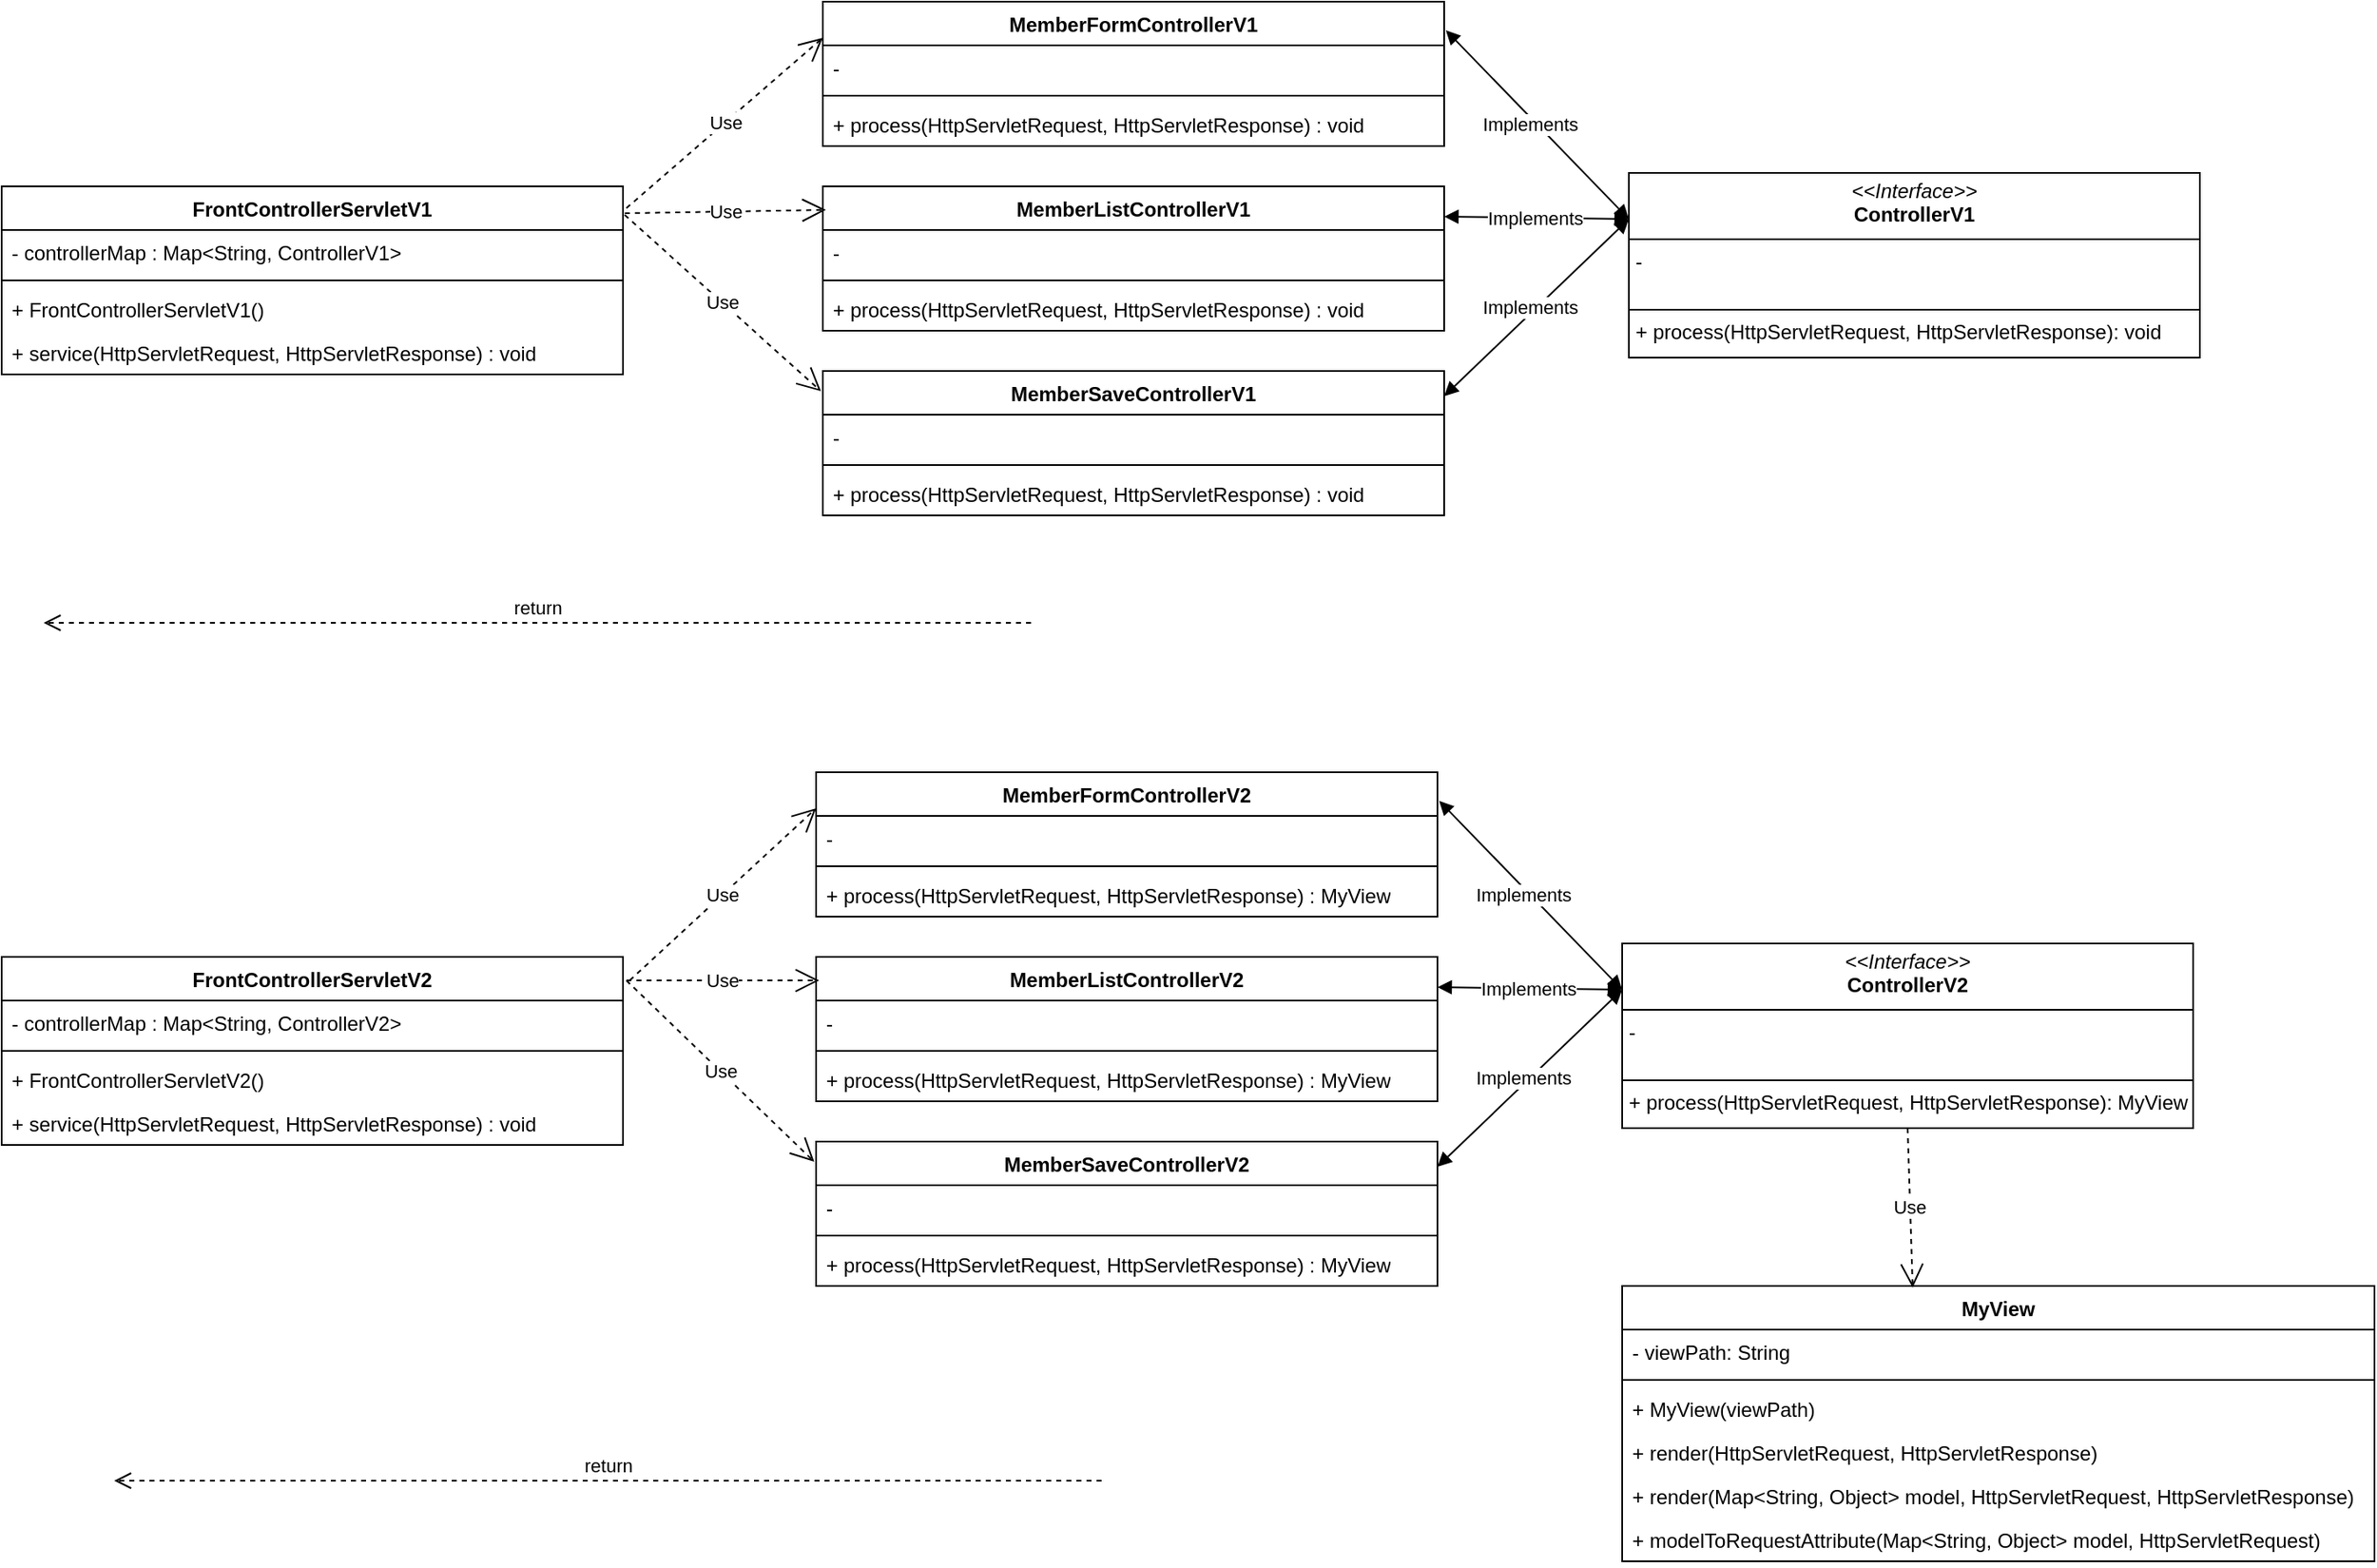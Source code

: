 <mxfile version="24.7.14">
  <diagram id="C5RBs43oDa-KdzZeNtuy" name="Page-1">
    <mxGraphModel dx="1434" dy="785" grid="0" gridSize="10" guides="1" tooltips="1" connect="1" arrows="1" fold="1" page="1" pageScale="1" pageWidth="827" pageHeight="1169" math="0" shadow="0">
      <root>
        <mxCell id="WIyWlLk6GJQsqaUBKTNV-0" />
        <mxCell id="WIyWlLk6GJQsqaUBKTNV-1" parent="WIyWlLk6GJQsqaUBKTNV-0" />
        <mxCell id="6cggbh9Jsr4U8usKFyKE-6" value="FrontControllerServletV1" style="swimlane;fontStyle=1;align=center;verticalAlign=top;childLayout=stackLayout;horizontal=1;startSize=26;horizontalStack=0;resizeParent=1;resizeParentMax=0;resizeLast=0;collapsible=1;marginBottom=0;whiteSpace=wrap;html=1;" vertex="1" parent="WIyWlLk6GJQsqaUBKTNV-1">
          <mxGeometry x="52" y="180" width="370" height="112" as="geometry" />
        </mxCell>
        <mxCell id="6cggbh9Jsr4U8usKFyKE-7" value="&lt;span style=&quot;text-wrap: nowrap;&quot;&gt;- controllerMap : Map&amp;lt;String, ControllerV1&amp;gt;&lt;/span&gt;" style="text;strokeColor=none;fillColor=none;align=left;verticalAlign=top;spacingLeft=4;spacingRight=4;overflow=hidden;rotatable=0;points=[[0,0.5],[1,0.5]];portConstraint=eastwest;whiteSpace=wrap;html=1;" vertex="1" parent="6cggbh9Jsr4U8usKFyKE-6">
          <mxGeometry y="26" width="370" height="26" as="geometry" />
        </mxCell>
        <mxCell id="6cggbh9Jsr4U8usKFyKE-8" value="" style="line;strokeWidth=1;fillColor=none;align=left;verticalAlign=middle;spacingTop=-1;spacingLeft=3;spacingRight=3;rotatable=0;labelPosition=right;points=[];portConstraint=eastwest;strokeColor=inherit;" vertex="1" parent="6cggbh9Jsr4U8usKFyKE-6">
          <mxGeometry y="52" width="370" height="8" as="geometry" />
        </mxCell>
        <mxCell id="6cggbh9Jsr4U8usKFyKE-11" value="&lt;span style=&quot;text-wrap: nowrap;&quot;&gt;+ FrontControllerServletV1()&lt;/span&gt;" style="text;strokeColor=none;fillColor=none;align=left;verticalAlign=top;spacingLeft=4;spacingRight=4;overflow=hidden;rotatable=0;points=[[0,0.5],[1,0.5]];portConstraint=eastwest;whiteSpace=wrap;html=1;" vertex="1" parent="6cggbh9Jsr4U8usKFyKE-6">
          <mxGeometry y="60" width="370" height="26" as="geometry" />
        </mxCell>
        <mxCell id="6cggbh9Jsr4U8usKFyKE-9" value="+ service(HttpServletRequest, HttpServletResponse) : void" style="text;strokeColor=none;fillColor=none;align=left;verticalAlign=top;spacingLeft=4;spacingRight=4;overflow=hidden;rotatable=0;points=[[0,0.5],[1,0.5]];portConstraint=eastwest;whiteSpace=wrap;html=1;" vertex="1" parent="6cggbh9Jsr4U8usKFyKE-6">
          <mxGeometry y="86" width="370" height="26" as="geometry" />
        </mxCell>
        <mxCell id="6cggbh9Jsr4U8usKFyKE-18" value="&lt;p style=&quot;margin:0px;margin-top:4px;text-align:center;&quot;&gt;&lt;i&gt;&amp;lt;&amp;lt;Interface&amp;gt;&amp;gt;&lt;/i&gt;&lt;br&gt;&lt;b&gt;ControllerV1&lt;/b&gt;&lt;/p&gt;&lt;hr size=&quot;1&quot; style=&quot;border-style:solid;&quot;&gt;&lt;p style=&quot;margin:0px;margin-left:4px;&quot;&gt;-&amp;nbsp;&lt;br&gt;&lt;br&gt;&lt;/p&gt;&lt;hr size=&quot;1&quot; style=&quot;border-style:solid;&quot;&gt;&lt;p style=&quot;margin:0px;margin-left:4px;&quot;&gt;+ process(HttpServletRequest, HttpServletResponse): void&lt;br&gt;&lt;/p&gt;" style="verticalAlign=top;align=left;overflow=fill;html=1;whiteSpace=wrap;" vertex="1" parent="WIyWlLk6GJQsqaUBKTNV-1">
          <mxGeometry x="1021" y="172" width="340" height="110" as="geometry" />
        </mxCell>
        <mxCell id="6cggbh9Jsr4U8usKFyKE-19" value="MemberFormControllerV1" style="swimlane;fontStyle=1;align=center;verticalAlign=top;childLayout=stackLayout;horizontal=1;startSize=26;horizontalStack=0;resizeParent=1;resizeParentMax=0;resizeLast=0;collapsible=1;marginBottom=0;whiteSpace=wrap;html=1;" vertex="1" parent="WIyWlLk6GJQsqaUBKTNV-1">
          <mxGeometry x="541" y="70" width="370" height="86" as="geometry" />
        </mxCell>
        <mxCell id="6cggbh9Jsr4U8usKFyKE-20" value="&lt;span style=&quot;text-wrap: nowrap;&quot;&gt;-&amp;nbsp;&lt;/span&gt;" style="text;strokeColor=none;fillColor=none;align=left;verticalAlign=top;spacingLeft=4;spacingRight=4;overflow=hidden;rotatable=0;points=[[0,0.5],[1,0.5]];portConstraint=eastwest;whiteSpace=wrap;html=1;" vertex="1" parent="6cggbh9Jsr4U8usKFyKE-19">
          <mxGeometry y="26" width="370" height="26" as="geometry" />
        </mxCell>
        <mxCell id="6cggbh9Jsr4U8usKFyKE-21" value="" style="line;strokeWidth=1;fillColor=none;align=left;verticalAlign=middle;spacingTop=-1;spacingLeft=3;spacingRight=3;rotatable=0;labelPosition=right;points=[];portConstraint=eastwest;strokeColor=inherit;" vertex="1" parent="6cggbh9Jsr4U8usKFyKE-19">
          <mxGeometry y="52" width="370" height="8" as="geometry" />
        </mxCell>
        <mxCell id="6cggbh9Jsr4U8usKFyKE-23" value="+ process(HttpServletRequest, HttpServletResponse) : void" style="text;strokeColor=none;fillColor=none;align=left;verticalAlign=top;spacingLeft=4;spacingRight=4;overflow=hidden;rotatable=0;points=[[0,0.5],[1,0.5]];portConstraint=eastwest;whiteSpace=wrap;html=1;" vertex="1" parent="6cggbh9Jsr4U8usKFyKE-19">
          <mxGeometry y="60" width="370" height="26" as="geometry" />
        </mxCell>
        <mxCell id="6cggbh9Jsr4U8usKFyKE-28" value="MemberListControllerV1" style="swimlane;fontStyle=1;align=center;verticalAlign=top;childLayout=stackLayout;horizontal=1;startSize=26;horizontalStack=0;resizeParent=1;resizeParentMax=0;resizeLast=0;collapsible=1;marginBottom=0;whiteSpace=wrap;html=1;" vertex="1" parent="WIyWlLk6GJQsqaUBKTNV-1">
          <mxGeometry x="541" y="180" width="370" height="86" as="geometry" />
        </mxCell>
        <mxCell id="6cggbh9Jsr4U8usKFyKE-29" value="&lt;span style=&quot;text-wrap: nowrap;&quot;&gt;-&amp;nbsp;&lt;/span&gt;" style="text;strokeColor=none;fillColor=none;align=left;verticalAlign=top;spacingLeft=4;spacingRight=4;overflow=hidden;rotatable=0;points=[[0,0.5],[1,0.5]];portConstraint=eastwest;whiteSpace=wrap;html=1;" vertex="1" parent="6cggbh9Jsr4U8usKFyKE-28">
          <mxGeometry y="26" width="370" height="26" as="geometry" />
        </mxCell>
        <mxCell id="6cggbh9Jsr4U8usKFyKE-30" value="" style="line;strokeWidth=1;fillColor=none;align=left;verticalAlign=middle;spacingTop=-1;spacingLeft=3;spacingRight=3;rotatable=0;labelPosition=right;points=[];portConstraint=eastwest;strokeColor=inherit;" vertex="1" parent="6cggbh9Jsr4U8usKFyKE-28">
          <mxGeometry y="52" width="370" height="8" as="geometry" />
        </mxCell>
        <mxCell id="6cggbh9Jsr4U8usKFyKE-31" value="+ process(HttpServletRequest, HttpServletResponse) : void" style="text;strokeColor=none;fillColor=none;align=left;verticalAlign=top;spacingLeft=4;spacingRight=4;overflow=hidden;rotatable=0;points=[[0,0.5],[1,0.5]];portConstraint=eastwest;whiteSpace=wrap;html=1;" vertex="1" parent="6cggbh9Jsr4U8usKFyKE-28">
          <mxGeometry y="60" width="370" height="26" as="geometry" />
        </mxCell>
        <mxCell id="6cggbh9Jsr4U8usKFyKE-32" value="MemberSaveControllerV1" style="swimlane;fontStyle=1;align=center;verticalAlign=top;childLayout=stackLayout;horizontal=1;startSize=26;horizontalStack=0;resizeParent=1;resizeParentMax=0;resizeLast=0;collapsible=1;marginBottom=0;whiteSpace=wrap;html=1;" vertex="1" parent="WIyWlLk6GJQsqaUBKTNV-1">
          <mxGeometry x="541" y="290" width="370" height="86" as="geometry" />
        </mxCell>
        <mxCell id="6cggbh9Jsr4U8usKFyKE-33" value="&lt;span style=&quot;text-wrap: nowrap;&quot;&gt;-&amp;nbsp;&lt;/span&gt;" style="text;strokeColor=none;fillColor=none;align=left;verticalAlign=top;spacingLeft=4;spacingRight=4;overflow=hidden;rotatable=0;points=[[0,0.5],[1,0.5]];portConstraint=eastwest;whiteSpace=wrap;html=1;" vertex="1" parent="6cggbh9Jsr4U8usKFyKE-32">
          <mxGeometry y="26" width="370" height="26" as="geometry" />
        </mxCell>
        <mxCell id="6cggbh9Jsr4U8usKFyKE-34" value="" style="line;strokeWidth=1;fillColor=none;align=left;verticalAlign=middle;spacingTop=-1;spacingLeft=3;spacingRight=3;rotatable=0;labelPosition=right;points=[];portConstraint=eastwest;strokeColor=inherit;" vertex="1" parent="6cggbh9Jsr4U8usKFyKE-32">
          <mxGeometry y="52" width="370" height="8" as="geometry" />
        </mxCell>
        <mxCell id="6cggbh9Jsr4U8usKFyKE-35" value="+ process(HttpServletRequest, HttpServletResponse) : void" style="text;strokeColor=none;fillColor=none;align=left;verticalAlign=top;spacingLeft=4;spacingRight=4;overflow=hidden;rotatable=0;points=[[0,0.5],[1,0.5]];portConstraint=eastwest;whiteSpace=wrap;html=1;" vertex="1" parent="6cggbh9Jsr4U8usKFyKE-32">
          <mxGeometry y="60" width="370" height="26" as="geometry" />
        </mxCell>
        <mxCell id="6cggbh9Jsr4U8usKFyKE-42" value="Use" style="endArrow=open;endSize=12;dashed=1;html=1;rounded=0;entryX=0;entryY=0.25;entryDx=0;entryDy=0;" edge="1" parent="WIyWlLk6GJQsqaUBKTNV-1" target="6cggbh9Jsr4U8usKFyKE-19">
          <mxGeometry width="160" relative="1" as="geometry">
            <mxPoint x="424" y="193" as="sourcePoint" />
            <mxPoint x="587" y="224" as="targetPoint" />
          </mxGeometry>
        </mxCell>
        <mxCell id="6cggbh9Jsr4U8usKFyKE-43" value="Use" style="endArrow=open;endSize=12;dashed=1;html=1;rounded=0;entryX=0.005;entryY=0.163;entryDx=0;entryDy=0;entryPerimeter=0;exitX=1.003;exitY=0.143;exitDx=0;exitDy=0;exitPerimeter=0;" edge="1" parent="WIyWlLk6GJQsqaUBKTNV-1" source="6cggbh9Jsr4U8usKFyKE-6" target="6cggbh9Jsr4U8usKFyKE-28">
          <mxGeometry width="160" relative="1" as="geometry">
            <mxPoint x="428" y="223" as="sourcePoint" />
            <mxPoint x="551" y="153" as="targetPoint" />
          </mxGeometry>
        </mxCell>
        <mxCell id="6cggbh9Jsr4U8usKFyKE-44" value="Use" style="endArrow=open;endSize=12;dashed=1;html=1;rounded=0;entryX=-0.003;entryY=0.14;entryDx=0;entryDy=0;entryPerimeter=0;" edge="1" parent="WIyWlLk6GJQsqaUBKTNV-1" target="6cggbh9Jsr4U8usKFyKE-32">
          <mxGeometry width="160" relative="1" as="geometry">
            <mxPoint x="423" y="197" as="sourcePoint" />
            <mxPoint x="541" y="208.5" as="targetPoint" />
          </mxGeometry>
        </mxCell>
        <mxCell id="6cggbh9Jsr4U8usKFyKE-45" value="" style="endArrow=block;startArrow=block;endFill=1;startFill=1;html=1;rounded=0;entryX=0;entryY=0.25;entryDx=0;entryDy=0;" edge="1" parent="WIyWlLk6GJQsqaUBKTNV-1" target="6cggbh9Jsr4U8usKFyKE-18">
          <mxGeometry width="160" relative="1" as="geometry">
            <mxPoint x="912" y="87" as="sourcePoint" />
            <mxPoint x="1068" y="89" as="targetPoint" />
          </mxGeometry>
        </mxCell>
        <mxCell id="6cggbh9Jsr4U8usKFyKE-46" value="" style="endArrow=block;startArrow=block;endFill=1;startFill=1;html=1;rounded=0;entryX=0;entryY=0.25;entryDx=0;entryDy=0;" edge="1" parent="WIyWlLk6GJQsqaUBKTNV-1" target="6cggbh9Jsr4U8usKFyKE-18">
          <mxGeometry width="160" relative="1" as="geometry">
            <mxPoint x="911" y="198" as="sourcePoint" />
            <mxPoint x="1000" y="299" as="targetPoint" />
          </mxGeometry>
        </mxCell>
        <mxCell id="6cggbh9Jsr4U8usKFyKE-48" value="Implements" style="edgeLabel;html=1;align=center;verticalAlign=middle;resizable=0;points=[];" vertex="1" connectable="0" parent="6cggbh9Jsr4U8usKFyKE-46">
          <mxGeometry x="-0.018" relative="1" as="geometry">
            <mxPoint as="offset" />
          </mxGeometry>
        </mxCell>
        <mxCell id="6cggbh9Jsr4U8usKFyKE-47" value="" style="endArrow=block;startArrow=block;endFill=1;startFill=1;html=1;rounded=0;entryX=0;entryY=0.25;entryDx=0;entryDy=0;" edge="1" parent="WIyWlLk6GJQsqaUBKTNV-1" target="6cggbh9Jsr4U8usKFyKE-18">
          <mxGeometry width="160" relative="1" as="geometry">
            <mxPoint x="911" y="305" as="sourcePoint" />
            <mxPoint x="1001" y="295" as="targetPoint" />
          </mxGeometry>
        </mxCell>
        <mxCell id="6cggbh9Jsr4U8usKFyKE-49" value="Implements" style="edgeLabel;html=1;align=center;verticalAlign=middle;resizable=0;points=[];" vertex="1" connectable="0" parent="WIyWlLk6GJQsqaUBKTNV-1">
          <mxGeometry x="962.005" y="142.996" as="geometry" />
        </mxCell>
        <mxCell id="6cggbh9Jsr4U8usKFyKE-50" value="Implements" style="edgeLabel;html=1;align=center;verticalAlign=middle;resizable=0;points=[];" vertex="1" connectable="0" parent="WIyWlLk6GJQsqaUBKTNV-1">
          <mxGeometry x="962.005" y="251.996" as="geometry" />
        </mxCell>
        <mxCell id="6cggbh9Jsr4U8usKFyKE-51" value="FrontControllerServletV2" style="swimlane;fontStyle=1;align=center;verticalAlign=top;childLayout=stackLayout;horizontal=1;startSize=26;horizontalStack=0;resizeParent=1;resizeParentMax=0;resizeLast=0;collapsible=1;marginBottom=0;whiteSpace=wrap;html=1;" vertex="1" parent="WIyWlLk6GJQsqaUBKTNV-1">
          <mxGeometry x="52" y="639" width="370" height="112" as="geometry" />
        </mxCell>
        <mxCell id="6cggbh9Jsr4U8usKFyKE-52" value="&lt;span style=&quot;text-wrap: nowrap;&quot;&gt;- controllerMap : Map&amp;lt;String, ControllerV2&amp;gt;&lt;/span&gt;" style="text;strokeColor=none;fillColor=none;align=left;verticalAlign=top;spacingLeft=4;spacingRight=4;overflow=hidden;rotatable=0;points=[[0,0.5],[1,0.5]];portConstraint=eastwest;whiteSpace=wrap;html=1;" vertex="1" parent="6cggbh9Jsr4U8usKFyKE-51">
          <mxGeometry y="26" width="370" height="26" as="geometry" />
        </mxCell>
        <mxCell id="6cggbh9Jsr4U8usKFyKE-53" value="" style="line;strokeWidth=1;fillColor=none;align=left;verticalAlign=middle;spacingTop=-1;spacingLeft=3;spacingRight=3;rotatable=0;labelPosition=right;points=[];portConstraint=eastwest;strokeColor=inherit;" vertex="1" parent="6cggbh9Jsr4U8usKFyKE-51">
          <mxGeometry y="52" width="370" height="8" as="geometry" />
        </mxCell>
        <mxCell id="6cggbh9Jsr4U8usKFyKE-54" value="&lt;span style=&quot;text-wrap: nowrap;&quot;&gt;+ FrontControllerServletV2()&lt;/span&gt;" style="text;strokeColor=none;fillColor=none;align=left;verticalAlign=top;spacingLeft=4;spacingRight=4;overflow=hidden;rotatable=0;points=[[0,0.5],[1,0.5]];portConstraint=eastwest;whiteSpace=wrap;html=1;" vertex="1" parent="6cggbh9Jsr4U8usKFyKE-51">
          <mxGeometry y="60" width="370" height="26" as="geometry" />
        </mxCell>
        <mxCell id="6cggbh9Jsr4U8usKFyKE-55" value="+ service(HttpServletRequest, HttpServletResponse) : void" style="text;strokeColor=none;fillColor=none;align=left;verticalAlign=top;spacingLeft=4;spacingRight=4;overflow=hidden;rotatable=0;points=[[0,0.5],[1,0.5]];portConstraint=eastwest;whiteSpace=wrap;html=1;" vertex="1" parent="6cggbh9Jsr4U8usKFyKE-51">
          <mxGeometry y="86" width="370" height="26" as="geometry" />
        </mxCell>
        <mxCell id="6cggbh9Jsr4U8usKFyKE-56" value="&lt;p style=&quot;margin:0px;margin-top:4px;text-align:center;&quot;&gt;&lt;i&gt;&amp;lt;&amp;lt;Interface&amp;gt;&amp;gt;&lt;/i&gt;&lt;br&gt;&lt;b&gt;ControllerV2&lt;/b&gt;&lt;/p&gt;&lt;hr size=&quot;1&quot; style=&quot;border-style:solid;&quot;&gt;&lt;p style=&quot;margin:0px;margin-left:4px;&quot;&gt;-&amp;nbsp;&lt;br&gt;&lt;br&gt;&lt;/p&gt;&lt;hr size=&quot;1&quot; style=&quot;border-style:solid;&quot;&gt;&lt;p style=&quot;margin:0px;margin-left:4px;&quot;&gt;+ process(HttpServletRequest, HttpServletResponse): MyView&lt;br&gt;&lt;/p&gt;" style="verticalAlign=top;align=left;overflow=fill;html=1;whiteSpace=wrap;" vertex="1" parent="WIyWlLk6GJQsqaUBKTNV-1">
          <mxGeometry x="1017" y="631" width="340" height="110" as="geometry" />
        </mxCell>
        <mxCell id="6cggbh9Jsr4U8usKFyKE-57" value="MemberFormControllerV2" style="swimlane;fontStyle=1;align=center;verticalAlign=top;childLayout=stackLayout;horizontal=1;startSize=26;horizontalStack=0;resizeParent=1;resizeParentMax=0;resizeLast=0;collapsible=1;marginBottom=0;whiteSpace=wrap;html=1;" vertex="1" parent="WIyWlLk6GJQsqaUBKTNV-1">
          <mxGeometry x="537" y="529" width="370" height="86" as="geometry" />
        </mxCell>
        <mxCell id="6cggbh9Jsr4U8usKFyKE-58" value="&lt;span style=&quot;text-wrap: nowrap;&quot;&gt;-&amp;nbsp;&lt;/span&gt;" style="text;strokeColor=none;fillColor=none;align=left;verticalAlign=top;spacingLeft=4;spacingRight=4;overflow=hidden;rotatable=0;points=[[0,0.5],[1,0.5]];portConstraint=eastwest;whiteSpace=wrap;html=1;" vertex="1" parent="6cggbh9Jsr4U8usKFyKE-57">
          <mxGeometry y="26" width="370" height="26" as="geometry" />
        </mxCell>
        <mxCell id="6cggbh9Jsr4U8usKFyKE-59" value="" style="line;strokeWidth=1;fillColor=none;align=left;verticalAlign=middle;spacingTop=-1;spacingLeft=3;spacingRight=3;rotatable=0;labelPosition=right;points=[];portConstraint=eastwest;strokeColor=inherit;" vertex="1" parent="6cggbh9Jsr4U8usKFyKE-57">
          <mxGeometry y="52" width="370" height="8" as="geometry" />
        </mxCell>
        <mxCell id="6cggbh9Jsr4U8usKFyKE-60" value="+ process(HttpServletRequest, HttpServletResponse) : MyView" style="text;strokeColor=none;fillColor=none;align=left;verticalAlign=top;spacingLeft=4;spacingRight=4;overflow=hidden;rotatable=0;points=[[0,0.5],[1,0.5]];portConstraint=eastwest;whiteSpace=wrap;html=1;" vertex="1" parent="6cggbh9Jsr4U8usKFyKE-57">
          <mxGeometry y="60" width="370" height="26" as="geometry" />
        </mxCell>
        <mxCell id="6cggbh9Jsr4U8usKFyKE-61" value="MemberListControllerV2" style="swimlane;fontStyle=1;align=center;verticalAlign=top;childLayout=stackLayout;horizontal=1;startSize=26;horizontalStack=0;resizeParent=1;resizeParentMax=0;resizeLast=0;collapsible=1;marginBottom=0;whiteSpace=wrap;html=1;" vertex="1" parent="WIyWlLk6GJQsqaUBKTNV-1">
          <mxGeometry x="537" y="639" width="370" height="86" as="geometry" />
        </mxCell>
        <mxCell id="6cggbh9Jsr4U8usKFyKE-62" value="&lt;span style=&quot;text-wrap: nowrap;&quot;&gt;-&amp;nbsp;&lt;/span&gt;" style="text;strokeColor=none;fillColor=none;align=left;verticalAlign=top;spacingLeft=4;spacingRight=4;overflow=hidden;rotatable=0;points=[[0,0.5],[1,0.5]];portConstraint=eastwest;whiteSpace=wrap;html=1;" vertex="1" parent="6cggbh9Jsr4U8usKFyKE-61">
          <mxGeometry y="26" width="370" height="26" as="geometry" />
        </mxCell>
        <mxCell id="6cggbh9Jsr4U8usKFyKE-63" value="" style="line;strokeWidth=1;fillColor=none;align=left;verticalAlign=middle;spacingTop=-1;spacingLeft=3;spacingRight=3;rotatable=0;labelPosition=right;points=[];portConstraint=eastwest;strokeColor=inherit;" vertex="1" parent="6cggbh9Jsr4U8usKFyKE-61">
          <mxGeometry y="52" width="370" height="8" as="geometry" />
        </mxCell>
        <mxCell id="6cggbh9Jsr4U8usKFyKE-64" value="+ process(HttpServletRequest, HttpServletResponse) : MyView" style="text;strokeColor=none;fillColor=none;align=left;verticalAlign=top;spacingLeft=4;spacingRight=4;overflow=hidden;rotatable=0;points=[[0,0.5],[1,0.5]];portConstraint=eastwest;whiteSpace=wrap;html=1;" vertex="1" parent="6cggbh9Jsr4U8usKFyKE-61">
          <mxGeometry y="60" width="370" height="26" as="geometry" />
        </mxCell>
        <mxCell id="6cggbh9Jsr4U8usKFyKE-65" value="MemberSaveControllerV2" style="swimlane;fontStyle=1;align=center;verticalAlign=top;childLayout=stackLayout;horizontal=1;startSize=26;horizontalStack=0;resizeParent=1;resizeParentMax=0;resizeLast=0;collapsible=1;marginBottom=0;whiteSpace=wrap;html=1;" vertex="1" parent="WIyWlLk6GJQsqaUBKTNV-1">
          <mxGeometry x="537" y="749" width="370" height="86" as="geometry" />
        </mxCell>
        <mxCell id="6cggbh9Jsr4U8usKFyKE-66" value="&lt;span style=&quot;text-wrap: nowrap;&quot;&gt;-&amp;nbsp;&lt;/span&gt;" style="text;strokeColor=none;fillColor=none;align=left;verticalAlign=top;spacingLeft=4;spacingRight=4;overflow=hidden;rotatable=0;points=[[0,0.5],[1,0.5]];portConstraint=eastwest;whiteSpace=wrap;html=1;" vertex="1" parent="6cggbh9Jsr4U8usKFyKE-65">
          <mxGeometry y="26" width="370" height="26" as="geometry" />
        </mxCell>
        <mxCell id="6cggbh9Jsr4U8usKFyKE-67" value="" style="line;strokeWidth=1;fillColor=none;align=left;verticalAlign=middle;spacingTop=-1;spacingLeft=3;spacingRight=3;rotatable=0;labelPosition=right;points=[];portConstraint=eastwest;strokeColor=inherit;" vertex="1" parent="6cggbh9Jsr4U8usKFyKE-65">
          <mxGeometry y="52" width="370" height="8" as="geometry" />
        </mxCell>
        <mxCell id="6cggbh9Jsr4U8usKFyKE-68" value="+ process(HttpServletRequest, HttpServletResponse) : MyView" style="text;strokeColor=none;fillColor=none;align=left;verticalAlign=top;spacingLeft=4;spacingRight=4;overflow=hidden;rotatable=0;points=[[0,0.5],[1,0.5]];portConstraint=eastwest;whiteSpace=wrap;html=1;" vertex="1" parent="6cggbh9Jsr4U8usKFyKE-65">
          <mxGeometry y="60" width="370" height="26" as="geometry" />
        </mxCell>
        <mxCell id="6cggbh9Jsr4U8usKFyKE-69" value="Use" style="endArrow=open;endSize=12;dashed=1;html=1;rounded=0;entryX=0;entryY=0.25;entryDx=0;entryDy=0;" edge="1" parent="WIyWlLk6GJQsqaUBKTNV-1" target="6cggbh9Jsr4U8usKFyKE-57">
          <mxGeometry width="160" relative="1" as="geometry">
            <mxPoint x="426" y="653" as="sourcePoint" />
            <mxPoint x="583" y="683" as="targetPoint" />
          </mxGeometry>
        </mxCell>
        <mxCell id="6cggbh9Jsr4U8usKFyKE-70" value="Use" style="endArrow=open;endSize=12;dashed=1;html=1;rounded=0;entryX=0.005;entryY=0.163;entryDx=0;entryDy=0;entryPerimeter=0;" edge="1" parent="WIyWlLk6GJQsqaUBKTNV-1" target="6cggbh9Jsr4U8usKFyKE-61">
          <mxGeometry width="160" relative="1" as="geometry">
            <mxPoint x="424" y="653" as="sourcePoint" />
            <mxPoint x="547" y="612" as="targetPoint" />
          </mxGeometry>
        </mxCell>
        <mxCell id="6cggbh9Jsr4U8usKFyKE-71" value="Use" style="endArrow=open;endSize=12;dashed=1;html=1;rounded=0;entryX=-0.003;entryY=0.14;entryDx=0;entryDy=0;entryPerimeter=0;" edge="1" parent="WIyWlLk6GJQsqaUBKTNV-1" target="6cggbh9Jsr4U8usKFyKE-65">
          <mxGeometry width="160" relative="1" as="geometry">
            <mxPoint x="424" y="653" as="sourcePoint" />
            <mxPoint x="537" y="667.5" as="targetPoint" />
          </mxGeometry>
        </mxCell>
        <mxCell id="6cggbh9Jsr4U8usKFyKE-72" value="" style="endArrow=block;startArrow=block;endFill=1;startFill=1;html=1;rounded=0;entryX=0;entryY=0.25;entryDx=0;entryDy=0;" edge="1" parent="WIyWlLk6GJQsqaUBKTNV-1" target="6cggbh9Jsr4U8usKFyKE-56">
          <mxGeometry width="160" relative="1" as="geometry">
            <mxPoint x="908" y="546" as="sourcePoint" />
            <mxPoint x="1064" y="548" as="targetPoint" />
          </mxGeometry>
        </mxCell>
        <mxCell id="6cggbh9Jsr4U8usKFyKE-73" value="" style="endArrow=block;startArrow=block;endFill=1;startFill=1;html=1;rounded=0;entryX=0;entryY=0.25;entryDx=0;entryDy=0;" edge="1" parent="WIyWlLk6GJQsqaUBKTNV-1" target="6cggbh9Jsr4U8usKFyKE-56">
          <mxGeometry width="160" relative="1" as="geometry">
            <mxPoint x="907" y="657" as="sourcePoint" />
            <mxPoint x="996" y="758" as="targetPoint" />
          </mxGeometry>
        </mxCell>
        <mxCell id="6cggbh9Jsr4U8usKFyKE-74" value="Implements" style="edgeLabel;html=1;align=center;verticalAlign=middle;resizable=0;points=[];" vertex="1" connectable="0" parent="6cggbh9Jsr4U8usKFyKE-73">
          <mxGeometry x="-0.018" relative="1" as="geometry">
            <mxPoint as="offset" />
          </mxGeometry>
        </mxCell>
        <mxCell id="6cggbh9Jsr4U8usKFyKE-75" value="" style="endArrow=block;startArrow=block;endFill=1;startFill=1;html=1;rounded=0;entryX=0;entryY=0.25;entryDx=0;entryDy=0;" edge="1" parent="WIyWlLk6GJQsqaUBKTNV-1" target="6cggbh9Jsr4U8usKFyKE-56">
          <mxGeometry width="160" relative="1" as="geometry">
            <mxPoint x="907" y="764" as="sourcePoint" />
            <mxPoint x="997" y="754" as="targetPoint" />
          </mxGeometry>
        </mxCell>
        <mxCell id="6cggbh9Jsr4U8usKFyKE-76" value="Implements" style="edgeLabel;html=1;align=center;verticalAlign=middle;resizable=0;points=[];" vertex="1" connectable="0" parent="WIyWlLk6GJQsqaUBKTNV-1">
          <mxGeometry x="958.005" y="601.996" as="geometry" />
        </mxCell>
        <mxCell id="6cggbh9Jsr4U8usKFyKE-77" value="Implements" style="edgeLabel;html=1;align=center;verticalAlign=middle;resizable=0;points=[];" vertex="1" connectable="0" parent="WIyWlLk6GJQsqaUBKTNV-1">
          <mxGeometry x="958.005" y="710.996" as="geometry" />
        </mxCell>
        <mxCell id="6cggbh9Jsr4U8usKFyKE-78" value="MyView" style="swimlane;fontStyle=1;align=center;verticalAlign=top;childLayout=stackLayout;horizontal=1;startSize=26;horizontalStack=0;resizeParent=1;resizeParentMax=0;resizeLast=0;collapsible=1;marginBottom=0;whiteSpace=wrap;html=1;" vertex="1" parent="WIyWlLk6GJQsqaUBKTNV-1">
          <mxGeometry x="1017" y="835" width="448" height="164" as="geometry" />
        </mxCell>
        <mxCell id="6cggbh9Jsr4U8usKFyKE-79" value="&lt;span style=&quot;text-wrap: nowrap;&quot;&gt;- viewPath: String&lt;/span&gt;" style="text;strokeColor=none;fillColor=none;align=left;verticalAlign=top;spacingLeft=4;spacingRight=4;overflow=hidden;rotatable=0;points=[[0,0.5],[1,0.5]];portConstraint=eastwest;whiteSpace=wrap;html=1;" vertex="1" parent="6cggbh9Jsr4U8usKFyKE-78">
          <mxGeometry y="26" width="448" height="26" as="geometry" />
        </mxCell>
        <mxCell id="6cggbh9Jsr4U8usKFyKE-80" value="" style="line;strokeWidth=1;fillColor=none;align=left;verticalAlign=middle;spacingTop=-1;spacingLeft=3;spacingRight=3;rotatable=0;labelPosition=right;points=[];portConstraint=eastwest;strokeColor=inherit;" vertex="1" parent="6cggbh9Jsr4U8usKFyKE-78">
          <mxGeometry y="52" width="448" height="8" as="geometry" />
        </mxCell>
        <mxCell id="6cggbh9Jsr4U8usKFyKE-82" value="+ MyView(viewPath)" style="text;strokeColor=none;fillColor=none;align=left;verticalAlign=top;spacingLeft=4;spacingRight=4;overflow=hidden;rotatable=0;points=[[0,0.5],[1,0.5]];portConstraint=eastwest;whiteSpace=wrap;html=1;" vertex="1" parent="6cggbh9Jsr4U8usKFyKE-78">
          <mxGeometry y="60" width="448" height="26" as="geometry" />
        </mxCell>
        <mxCell id="6cggbh9Jsr4U8usKFyKE-83" value="+ render(HttpServletRequest, HttpServletResponse)&amp;nbsp;" style="text;strokeColor=none;fillColor=none;align=left;verticalAlign=top;spacingLeft=4;spacingRight=4;overflow=hidden;rotatable=0;points=[[0,0.5],[1,0.5]];portConstraint=eastwest;whiteSpace=wrap;html=1;" vertex="1" parent="6cggbh9Jsr4U8usKFyKE-78">
          <mxGeometry y="86" width="448" height="26" as="geometry" />
        </mxCell>
        <mxCell id="6cggbh9Jsr4U8usKFyKE-81" value="+ render(Map&amp;lt;String, Object&amp;gt; model, HttpServletRequest, HttpServletResponse)" style="text;strokeColor=none;fillColor=none;align=left;verticalAlign=top;spacingLeft=4;spacingRight=4;overflow=hidden;rotatable=0;points=[[0,0.5],[1,0.5]];portConstraint=eastwest;whiteSpace=wrap;html=1;" vertex="1" parent="6cggbh9Jsr4U8usKFyKE-78">
          <mxGeometry y="112" width="448" height="26" as="geometry" />
        </mxCell>
        <mxCell id="6cggbh9Jsr4U8usKFyKE-84" value="+ modelToRequestAttribute(Map&amp;lt;String, Object&amp;gt; model, HttpServletRequest)" style="text;strokeColor=none;fillColor=none;align=left;verticalAlign=top;spacingLeft=4;spacingRight=4;overflow=hidden;rotatable=0;points=[[0,0.5],[1,0.5]];portConstraint=eastwest;whiteSpace=wrap;html=1;" vertex="1" parent="6cggbh9Jsr4U8usKFyKE-78">
          <mxGeometry y="138" width="448" height="26" as="geometry" />
        </mxCell>
        <mxCell id="6cggbh9Jsr4U8usKFyKE-85" value="Use" style="endArrow=open;endSize=12;dashed=1;html=1;rounded=0;exitX=0.5;exitY=1;exitDx=0;exitDy=0;" edge="1" parent="WIyWlLk6GJQsqaUBKTNV-1" source="6cggbh9Jsr4U8usKFyKE-56">
          <mxGeometry width="160" relative="1" as="geometry">
            <mxPoint x="1201" y="771" as="sourcePoint" />
            <mxPoint x="1190" y="836" as="targetPoint" />
          </mxGeometry>
        </mxCell>
        <mxCell id="6cggbh9Jsr4U8usKFyKE-86" value="return" style="html=1;verticalAlign=bottom;endArrow=open;dashed=1;endSize=8;curved=0;rounded=0;" edge="1" parent="WIyWlLk6GJQsqaUBKTNV-1">
          <mxGeometry relative="1" as="geometry">
            <mxPoint x="707" y="951" as="sourcePoint" />
            <mxPoint x="119" y="951" as="targetPoint" />
          </mxGeometry>
        </mxCell>
        <mxCell id="6cggbh9Jsr4U8usKFyKE-87" value="return" style="html=1;verticalAlign=bottom;endArrow=open;dashed=1;endSize=8;curved=0;rounded=0;" edge="1" parent="WIyWlLk6GJQsqaUBKTNV-1">
          <mxGeometry relative="1" as="geometry">
            <mxPoint x="665" y="440" as="sourcePoint" />
            <mxPoint x="77" y="440" as="targetPoint" />
          </mxGeometry>
        </mxCell>
      </root>
    </mxGraphModel>
  </diagram>
</mxfile>
